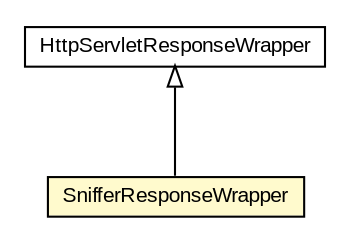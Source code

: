 #!/usr/local/bin/dot
#
# Class diagram 
# Generated by UMLGraph version R5_6-24-gf6e263 (http://www.umlgraph.org/)
#

digraph G {
	edge [fontname="arial",fontsize=10,labelfontname="arial",labelfontsize=10];
	node [fontname="arial",fontsize=10,shape=plaintext];
	nodesep=0.25;
	ranksep=0.5;
	// org.miloss.fgsms.agents.SnifferResponseWrapper
	c1139951 [label=<<table title="org.miloss.fgsms.agents.SnifferResponseWrapper" border="0" cellborder="1" cellspacing="0" cellpadding="2" port="p" bgcolor="lemonChiffon" href="./SnifferResponseWrapper.html">
		<tr><td><table border="0" cellspacing="0" cellpadding="1">
<tr><td align="center" balign="center"> SnifferResponseWrapper </td></tr>
		</table></td></tr>
		</table>>, URL="./SnifferResponseWrapper.html", fontname="arial", fontcolor="black", fontsize=10.0];
	//org.miloss.fgsms.agents.SnifferResponseWrapper extends javax.servlet.http.HttpServletResponseWrapper
	c1140244:p -> c1139951:p [dir=back,arrowtail=empty];
	// javax.servlet.http.HttpServletResponseWrapper
	c1140244 [label=<<table title="javax.servlet.http.HttpServletResponseWrapper" border="0" cellborder="1" cellspacing="0" cellpadding="2" port="p" href="http://java.sun.com/j2se/1.4.2/docs/api/javax/servlet/http/HttpServletResponseWrapper.html">
		<tr><td><table border="0" cellspacing="0" cellpadding="1">
<tr><td align="center" balign="center"> HttpServletResponseWrapper </td></tr>
		</table></td></tr>
		</table>>, URL="http://java.sun.com/j2se/1.4.2/docs/api/javax/servlet/http/HttpServletResponseWrapper.html", fontname="arial", fontcolor="black", fontsize=10.0];
}

